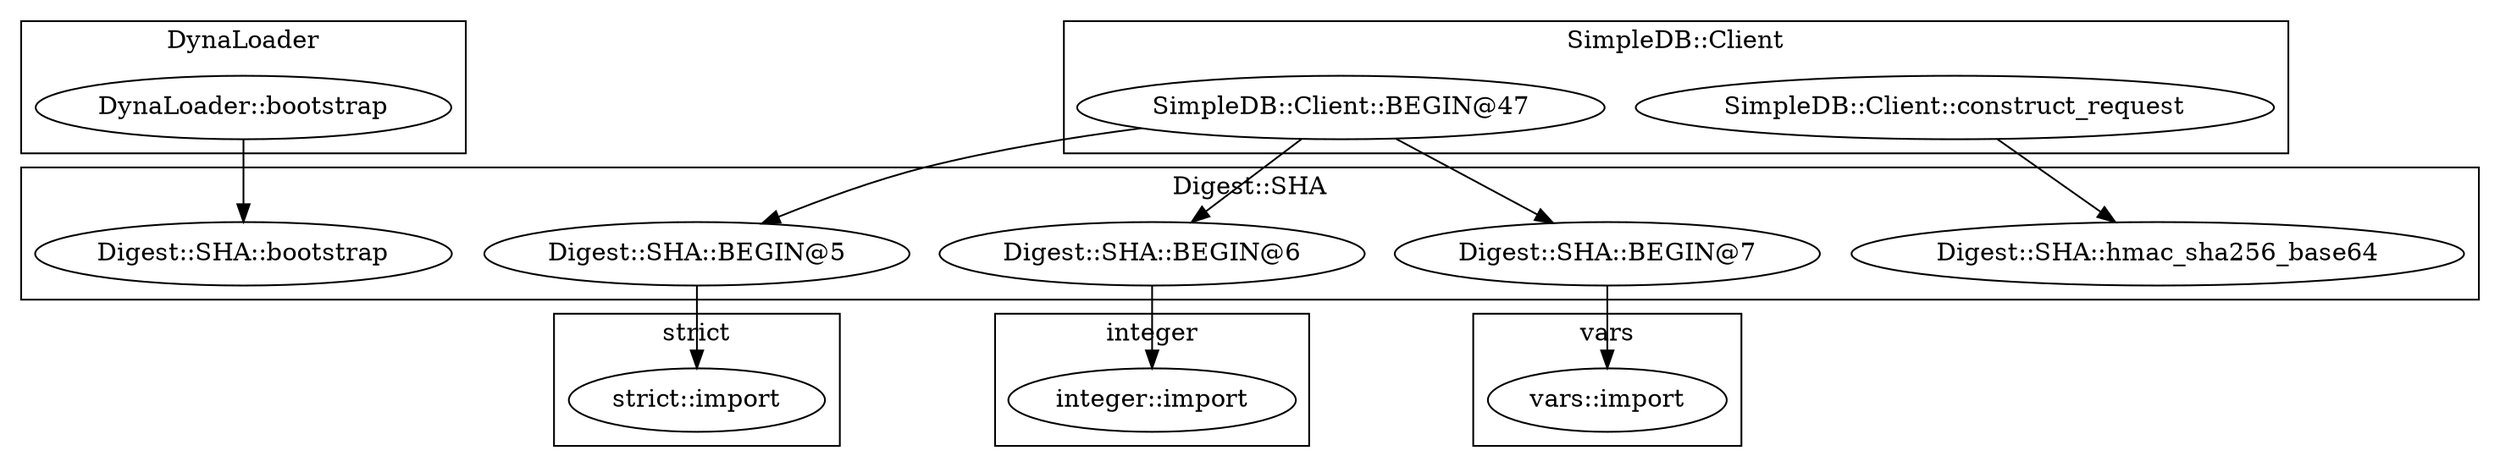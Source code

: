 digraph {
graph [overlap=false]
subgraph cluster_DynaLoader {
	label="DynaLoader";
	"DynaLoader::bootstrap";
}
subgraph cluster_vars {
	label="vars";
	"vars::import";
}
subgraph cluster_SimpleDB_Client {
	label="SimpleDB::Client";
	"SimpleDB::Client::construct_request";
	"SimpleDB::Client::BEGIN@47";
}
subgraph cluster_strict {
	label="strict";
	"strict::import";
}
subgraph cluster_integer {
	label="integer";
	"integer::import";
}
subgraph cluster_Digest_SHA {
	label="Digest::SHA";
	"Digest::SHA::BEGIN@5";
	"Digest::SHA::bootstrap";
	"Digest::SHA::BEGIN@6";
	"Digest::SHA::BEGIN@7";
	"Digest::SHA::hmac_sha256_base64";
}
"SimpleDB::Client::BEGIN@47" -> "Digest::SHA::BEGIN@6";
"DynaLoader::bootstrap" -> "Digest::SHA::bootstrap";
"SimpleDB::Client::construct_request" -> "Digest::SHA::hmac_sha256_base64";
"Digest::SHA::BEGIN@7" -> "vars::import";
"SimpleDB::Client::BEGIN@47" -> "Digest::SHA::BEGIN@7";
"Digest::SHA::BEGIN@6" -> "integer::import";
"SimpleDB::Client::BEGIN@47" -> "Digest::SHA::BEGIN@5";
"Digest::SHA::BEGIN@5" -> "strict::import";
}
